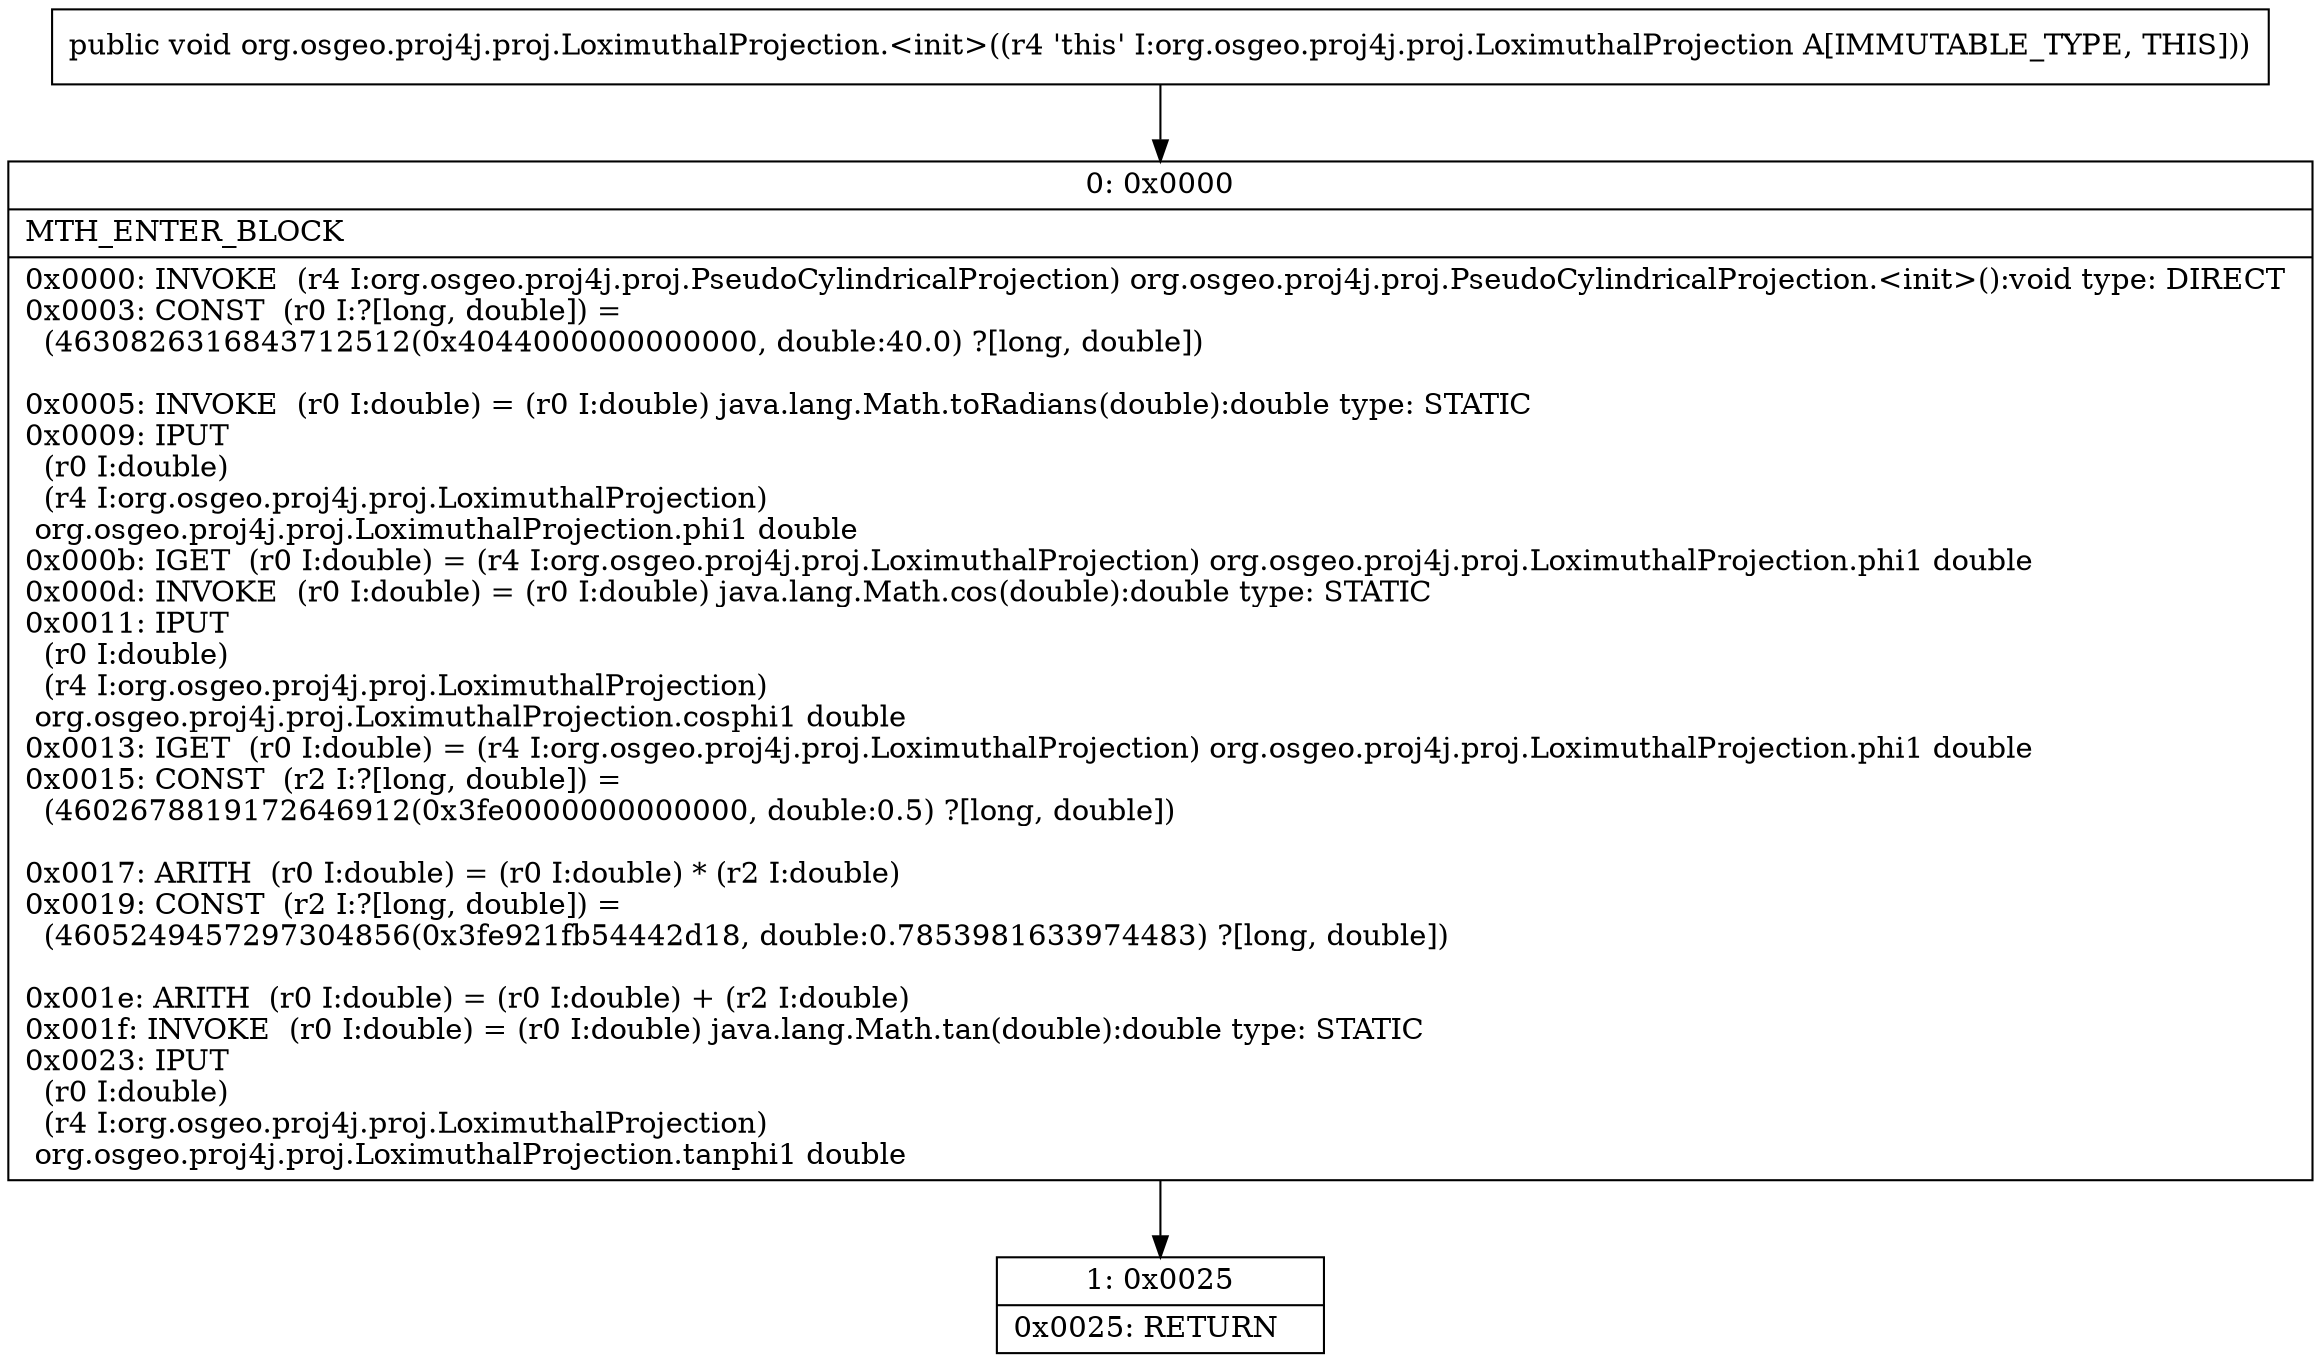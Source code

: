 digraph "CFG fororg.osgeo.proj4j.proj.LoximuthalProjection.\<init\>()V" {
Node_0 [shape=record,label="{0\:\ 0x0000|MTH_ENTER_BLOCK\l|0x0000: INVOKE  (r4 I:org.osgeo.proj4j.proj.PseudoCylindricalProjection) org.osgeo.proj4j.proj.PseudoCylindricalProjection.\<init\>():void type: DIRECT \l0x0003: CONST  (r0 I:?[long, double]) = \l  (4630826316843712512(0x4044000000000000, double:40.0) ?[long, double])\l \l0x0005: INVOKE  (r0 I:double) = (r0 I:double) java.lang.Math.toRadians(double):double type: STATIC \l0x0009: IPUT  \l  (r0 I:double)\l  (r4 I:org.osgeo.proj4j.proj.LoximuthalProjection)\l org.osgeo.proj4j.proj.LoximuthalProjection.phi1 double \l0x000b: IGET  (r0 I:double) = (r4 I:org.osgeo.proj4j.proj.LoximuthalProjection) org.osgeo.proj4j.proj.LoximuthalProjection.phi1 double \l0x000d: INVOKE  (r0 I:double) = (r0 I:double) java.lang.Math.cos(double):double type: STATIC \l0x0011: IPUT  \l  (r0 I:double)\l  (r4 I:org.osgeo.proj4j.proj.LoximuthalProjection)\l org.osgeo.proj4j.proj.LoximuthalProjection.cosphi1 double \l0x0013: IGET  (r0 I:double) = (r4 I:org.osgeo.proj4j.proj.LoximuthalProjection) org.osgeo.proj4j.proj.LoximuthalProjection.phi1 double \l0x0015: CONST  (r2 I:?[long, double]) = \l  (4602678819172646912(0x3fe0000000000000, double:0.5) ?[long, double])\l \l0x0017: ARITH  (r0 I:double) = (r0 I:double) * (r2 I:double) \l0x0019: CONST  (r2 I:?[long, double]) = \l  (4605249457297304856(0x3fe921fb54442d18, double:0.7853981633974483) ?[long, double])\l \l0x001e: ARITH  (r0 I:double) = (r0 I:double) + (r2 I:double) \l0x001f: INVOKE  (r0 I:double) = (r0 I:double) java.lang.Math.tan(double):double type: STATIC \l0x0023: IPUT  \l  (r0 I:double)\l  (r4 I:org.osgeo.proj4j.proj.LoximuthalProjection)\l org.osgeo.proj4j.proj.LoximuthalProjection.tanphi1 double \l}"];
Node_1 [shape=record,label="{1\:\ 0x0025|0x0025: RETURN   \l}"];
MethodNode[shape=record,label="{public void org.osgeo.proj4j.proj.LoximuthalProjection.\<init\>((r4 'this' I:org.osgeo.proj4j.proj.LoximuthalProjection A[IMMUTABLE_TYPE, THIS])) }"];
MethodNode -> Node_0;
Node_0 -> Node_1;
}

